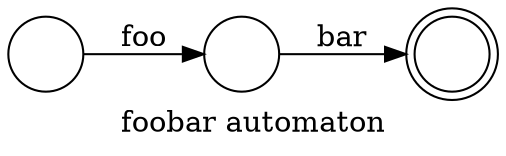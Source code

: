 // This graph generated with hfst-fst2txt
digraph "text(<stdin>)" {
charset = UTF8;
rankdir = LR;
label = "foobar automaton";
node [shape=circle]
"INITIAL" [label=""]
"foo" [label=""]
"FINAL" [label="", shape=doublecircle]
"INITIAL" -> "foo" [label="foo"];
"foo" -> "FINAL" [label="bar"];
}
